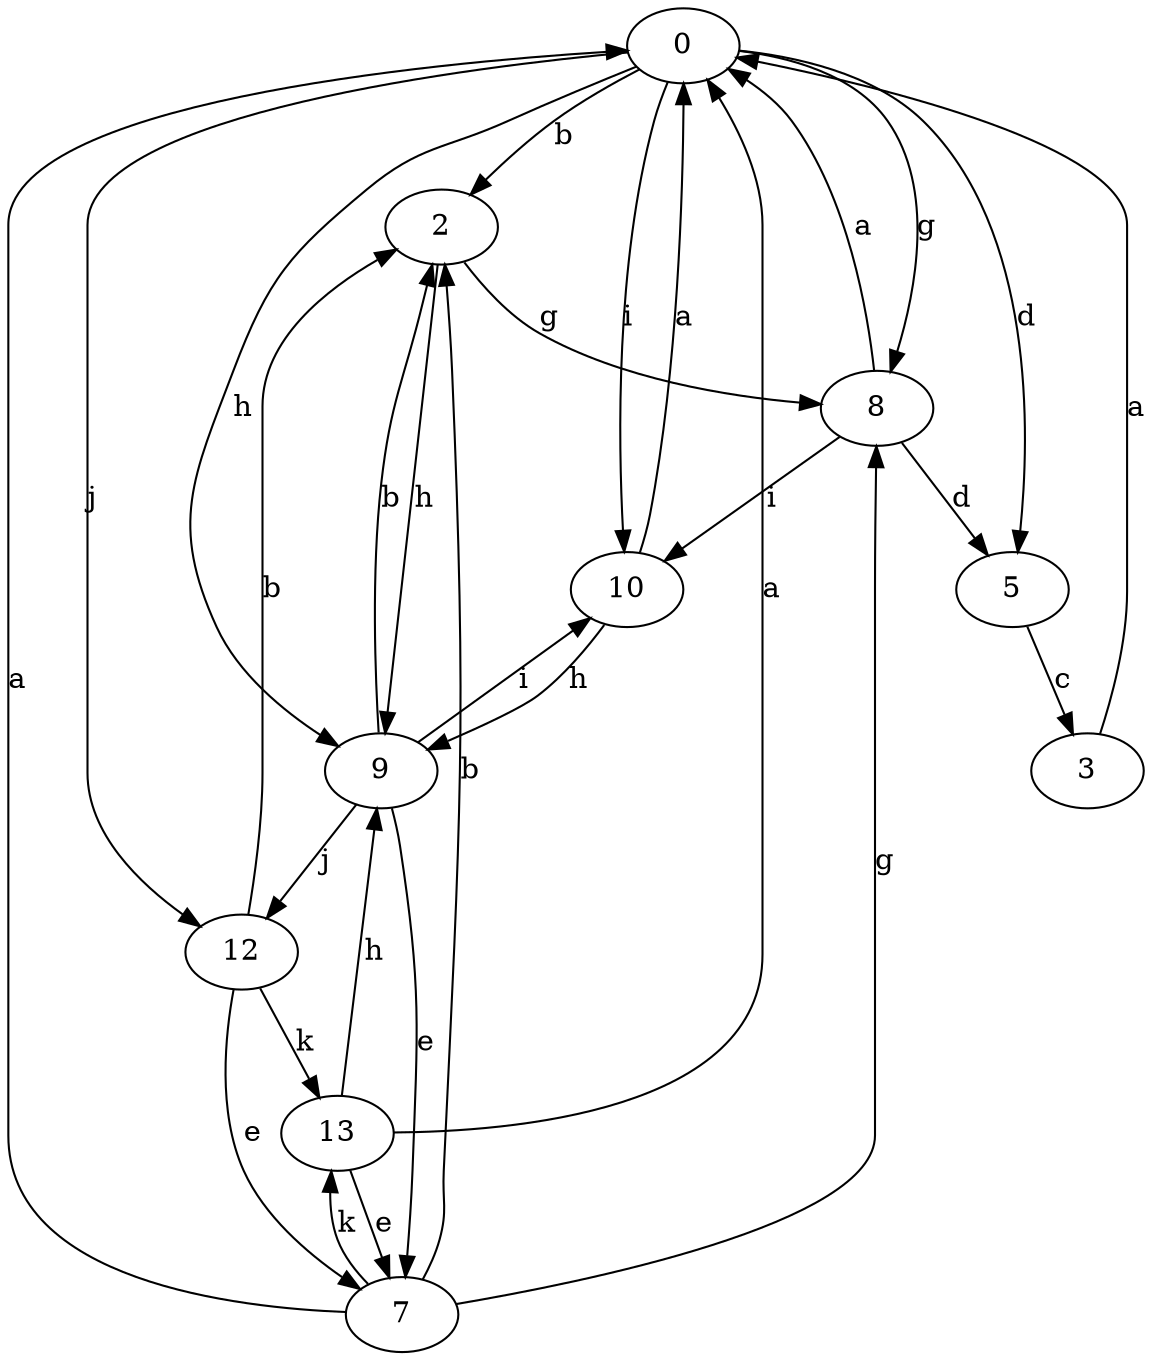 strict digraph  {
0;
2;
3;
5;
7;
8;
9;
10;
12;
13;
0 -> 2  [label=b];
0 -> 5  [label=d];
0 -> 8  [label=g];
0 -> 9  [label=h];
0 -> 10  [label=i];
0 -> 12  [label=j];
2 -> 8  [label=g];
2 -> 9  [label=h];
3 -> 0  [label=a];
5 -> 3  [label=c];
7 -> 0  [label=a];
7 -> 2  [label=b];
7 -> 8  [label=g];
7 -> 13  [label=k];
8 -> 0  [label=a];
8 -> 5  [label=d];
8 -> 10  [label=i];
9 -> 2  [label=b];
9 -> 7  [label=e];
9 -> 10  [label=i];
9 -> 12  [label=j];
10 -> 0  [label=a];
10 -> 9  [label=h];
12 -> 2  [label=b];
12 -> 7  [label=e];
12 -> 13  [label=k];
13 -> 0  [label=a];
13 -> 7  [label=e];
13 -> 9  [label=h];
}
